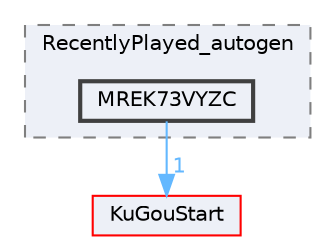 digraph "MREK73VYZC"
{
 // LATEX_PDF_SIZE
  bgcolor="transparent";
  edge [fontname=Helvetica,fontsize=10,labelfontname=Helvetica,labelfontsize=10];
  node [fontname=Helvetica,fontsize=10,shape=box,height=0.2,width=0.4];
  compound=true
  subgraph clusterdir_58b5533070fa890da9b991f7ceda3639 {
    graph [ bgcolor="#edf0f7", pencolor="grey50", label="RecentlyPlayed_autogen", fontname=Helvetica,fontsize=10 style="filled,dashed", URL="dir_58b5533070fa890da9b991f7ceda3639.html",tooltip=""]
  dir_d00d264c4348ddc590e6b084fb811b0c [label="MREK73VYZC", fillcolor="#edf0f7", color="grey25", style="filled,bold", URL="dir_d00d264c4348ddc590e6b084fb811b0c.html",tooltip=""];
  }
  dir_e60601b218beddc6af0778ac41ea9cb2 [label="KuGouStart", fillcolor="#edf0f7", color="red", style="filled", URL="dir_e60601b218beddc6af0778ac41ea9cb2.html",tooltip=""];
  dir_d00d264c4348ddc590e6b084fb811b0c->dir_e60601b218beddc6af0778ac41ea9cb2 [headlabel="1", labeldistance=1.5 headhref="dir_000204_000172.html" href="dir_000204_000172.html" color="steelblue1" fontcolor="steelblue1"];
}
